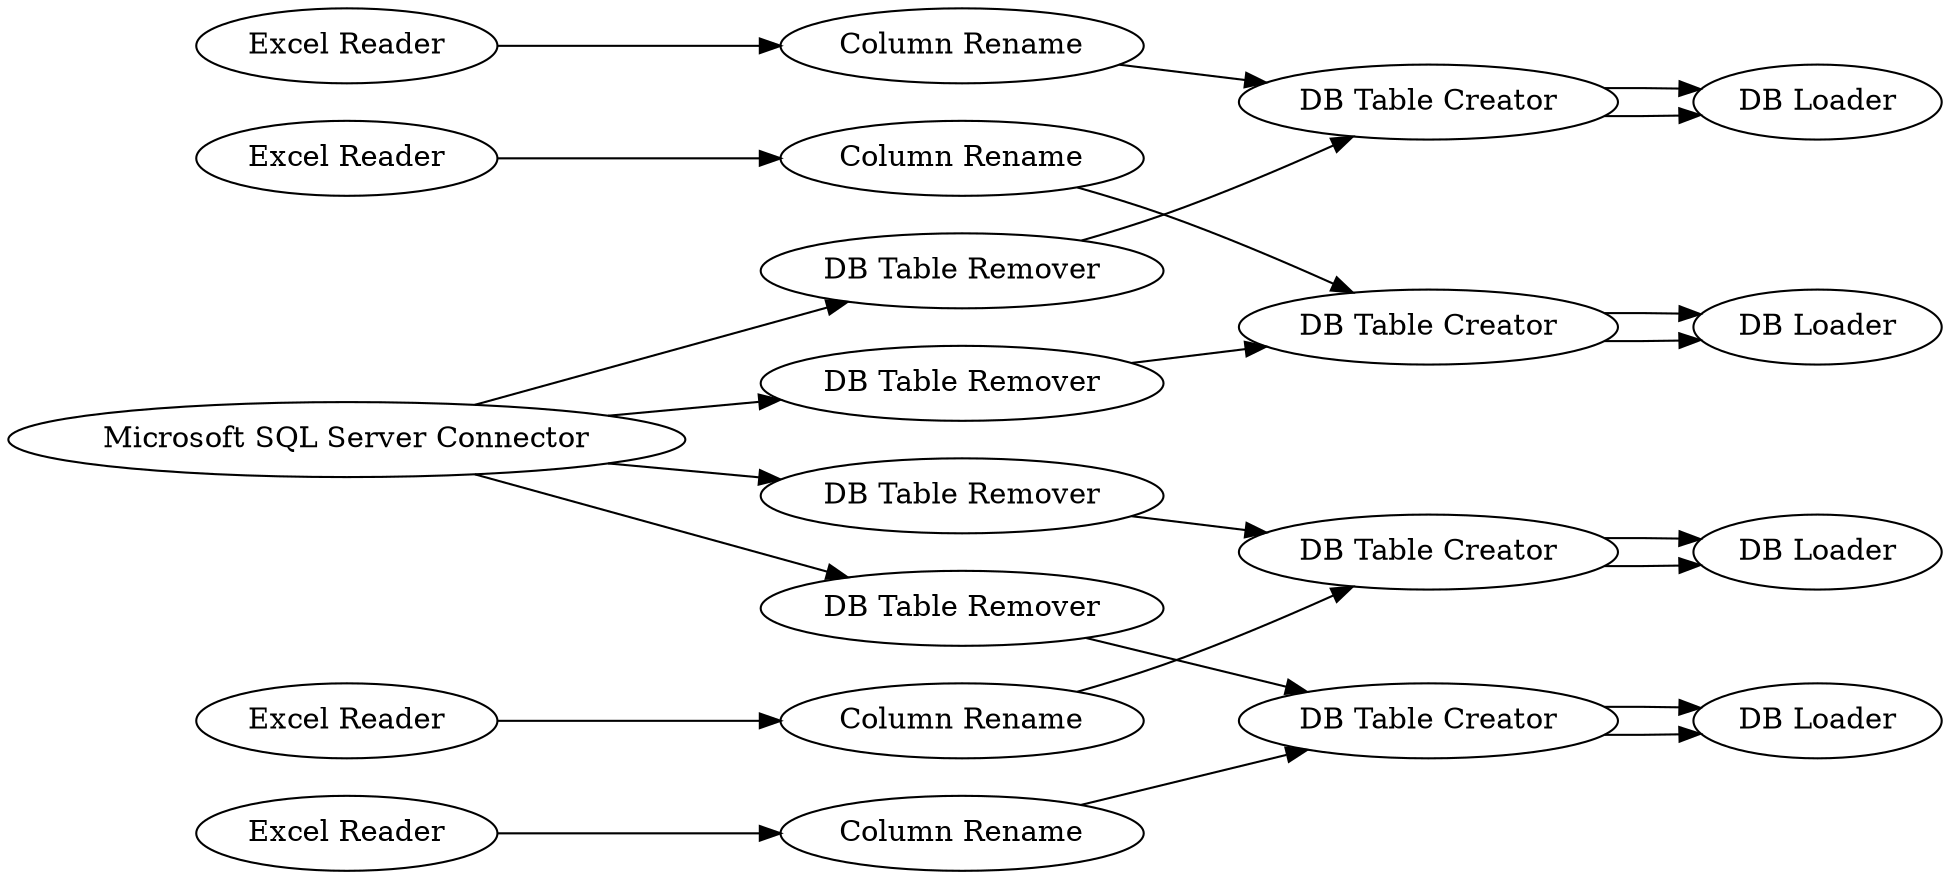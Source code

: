 digraph {
	1 [label="Excel Reader"]
	6 [label="Microsoft SQL Server Connector"]
	7 [label="DB Table Creator"]
	8 [label="DB Loader"]
	9 [label="Column Rename"]
	10 [label="DB Table Remover"]
	13 [label="DB Loader"]
	15 [label="DB Table Remover"]
	16 [label="Excel Reader"]
	17 [label="DB Table Remover"]
	18 [label="DB Table Remover"]
	19 [label="DB Table Creator"]
	20 [label="DB Loader"]
	21 [label="Column Rename"]
	22 [label="Excel Reader"]
	23 [label="DB Table Creator"]
	24 [label="DB Loader"]
	25 [label="Column Rename"]
	26 [label="Excel Reader"]
	27 [label="Column Rename"]
	28 [label="DB Table Creator"]
	1 -> 9
	6 -> 15
	6 -> 10
	6 -> 18
	6 -> 17
	7 -> 8
	7 -> 8
	9 -> 7
	10 -> 7
	15 -> 28
	16 -> 27
	17 -> 19
	18 -> 23
	19 -> 20
	19 -> 20
	21 -> 19
	22 -> 21
	23 -> 24
	23 -> 24
	25 -> 23
	26 -> 25
	27 -> 28
	28 -> 13
	28 -> 13
	rankdir=LR
}
